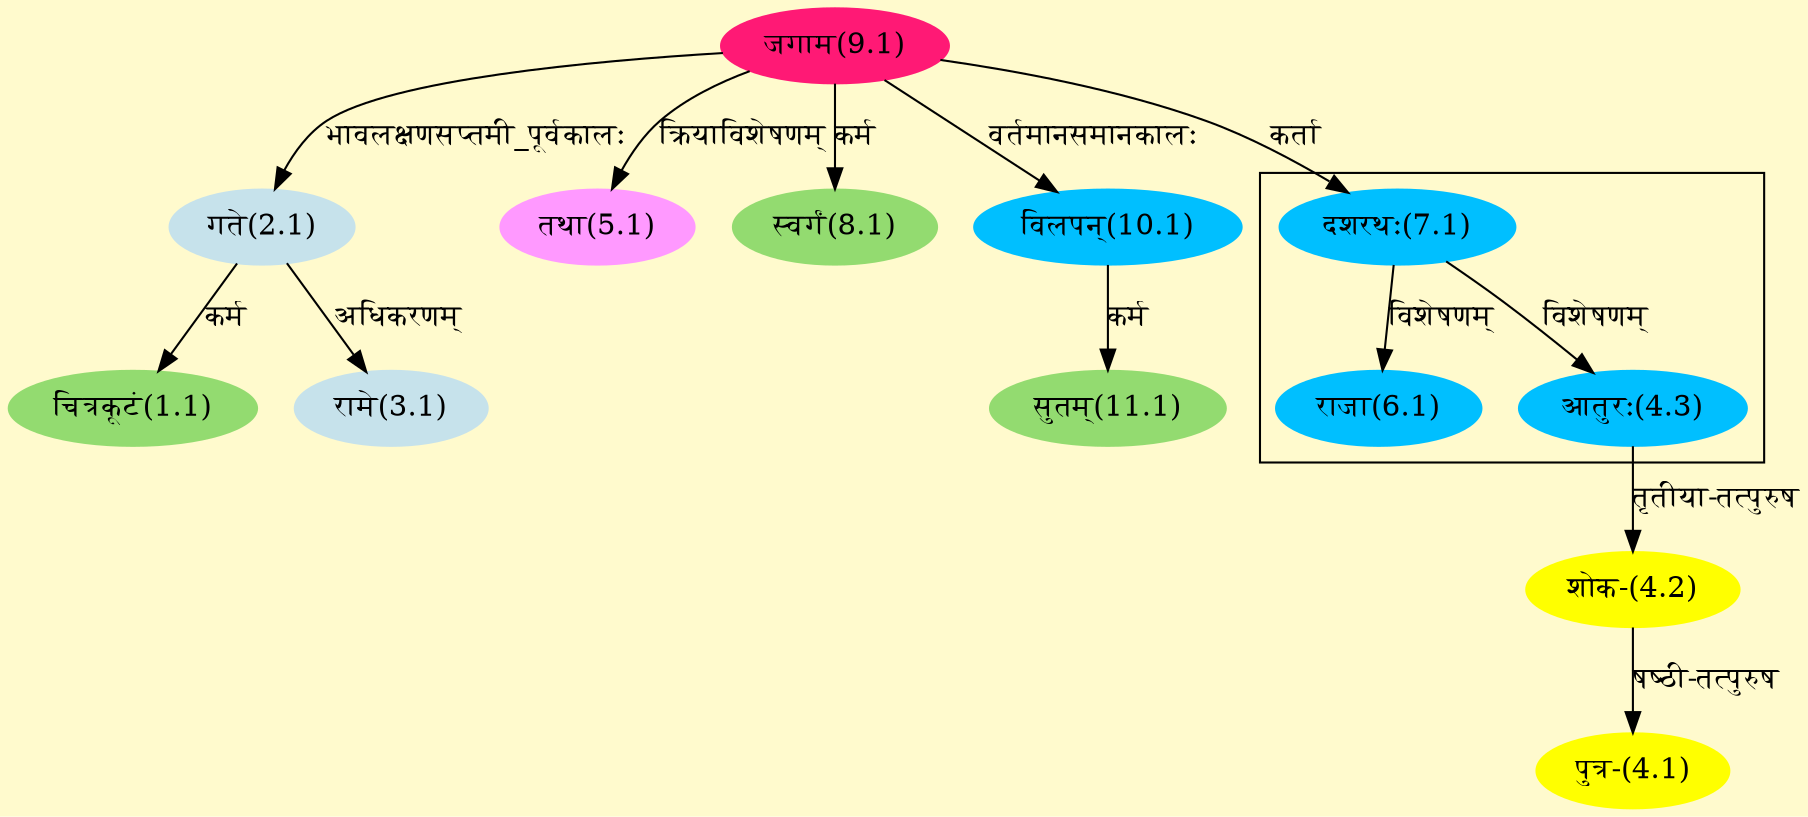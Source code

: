 digraph G{
rankdir=BT;
 compound=true;
 bgcolor="lemonchiffon1";

subgraph cluster_1{
Node4_3 [style=filled, color="#00BFFF" label = "आतुरः(4.3)"]
Node7_1 [style=filled, color="#00BFFF" label = "दशरथः(7.1)"]
Node6_1 [style=filled, color="#00BFFF" label = "राजा(6.1)"]

}
Node1_1 [style=filled, color="#93DB70" label = "चित्रकूटं(1.1)"]
Node2_1 [style=filled, color="#C6E2EB" label = "गते(2.1)"]
Node9_1 [style=filled, color="#FF1975" label = "जगाम(9.1)"]
Node3_1 [style=filled, color="#C6E2EB" label = "रामे(3.1)"]
Node4_1 [style=filled, color="#FFFF00" label = "पुत्र-(4.1)"]
Node4_2 [style=filled, color="#FFFF00" label = "शोक-(4.2)"]
Node4_3 [style=filled, color="#00BFFF" label = "आतुरः(4.3)"]
Node5_1 [style=filled, color="#FF99FF" label = "तथा(5.1)"]
Node7_1 [style=filled, color="#00BFFF" label = "दशरथः(7.1)"]
Node8_1 [style=filled, color="#93DB70" label = "स्वर्गं(8.1)"]
Node [style=filled, color="" label = "()"]
Node10_1 [style=filled, color="#00BFFF" label = "विलपन्(10.1)"]
Node11_1 [style=filled, color="#93DB70" label = "सुतम्(11.1)"]
/* Start of Relations section */

Node1_1 -> Node2_1 [  label="कर्म"  dir="back" ]
Node2_1 -> Node9_1 [  label="भावलक्षणसप्तमी_पूर्वकालः"  dir="back" ]
Node3_1 -> Node2_1 [  label="अधिकरणम्"  dir="back" ]
Node4_1 -> Node4_2 [  label="षष्ठी-तत्पुरुष"  dir="back" ]
Node4_2 -> Node4_3 [  label="तृतीया-तत्पुरुष"  dir="back" ]
Node4_3 -> Node7_1 [  label="विशेषणम्"  dir="back" ]
Node5_1 -> Node9_1 [  label="क्रियाविशेषणम्"  dir="back" ]
Node6_1 -> Node7_1 [  label="विशेषणम्"  dir="back" ]
Node7_1 -> Node9_1 [  label="कर्ता"  dir="back" ]
Node8_1 -> Node9_1 [  label="कर्म"  dir="back" ]
Node10_1 -> Node9_1 [  label="वर्तमानसमानकालः"  dir="back" ]
Node11_1 -> Node10_1 [  label="कर्म"  dir="back" ]
}
